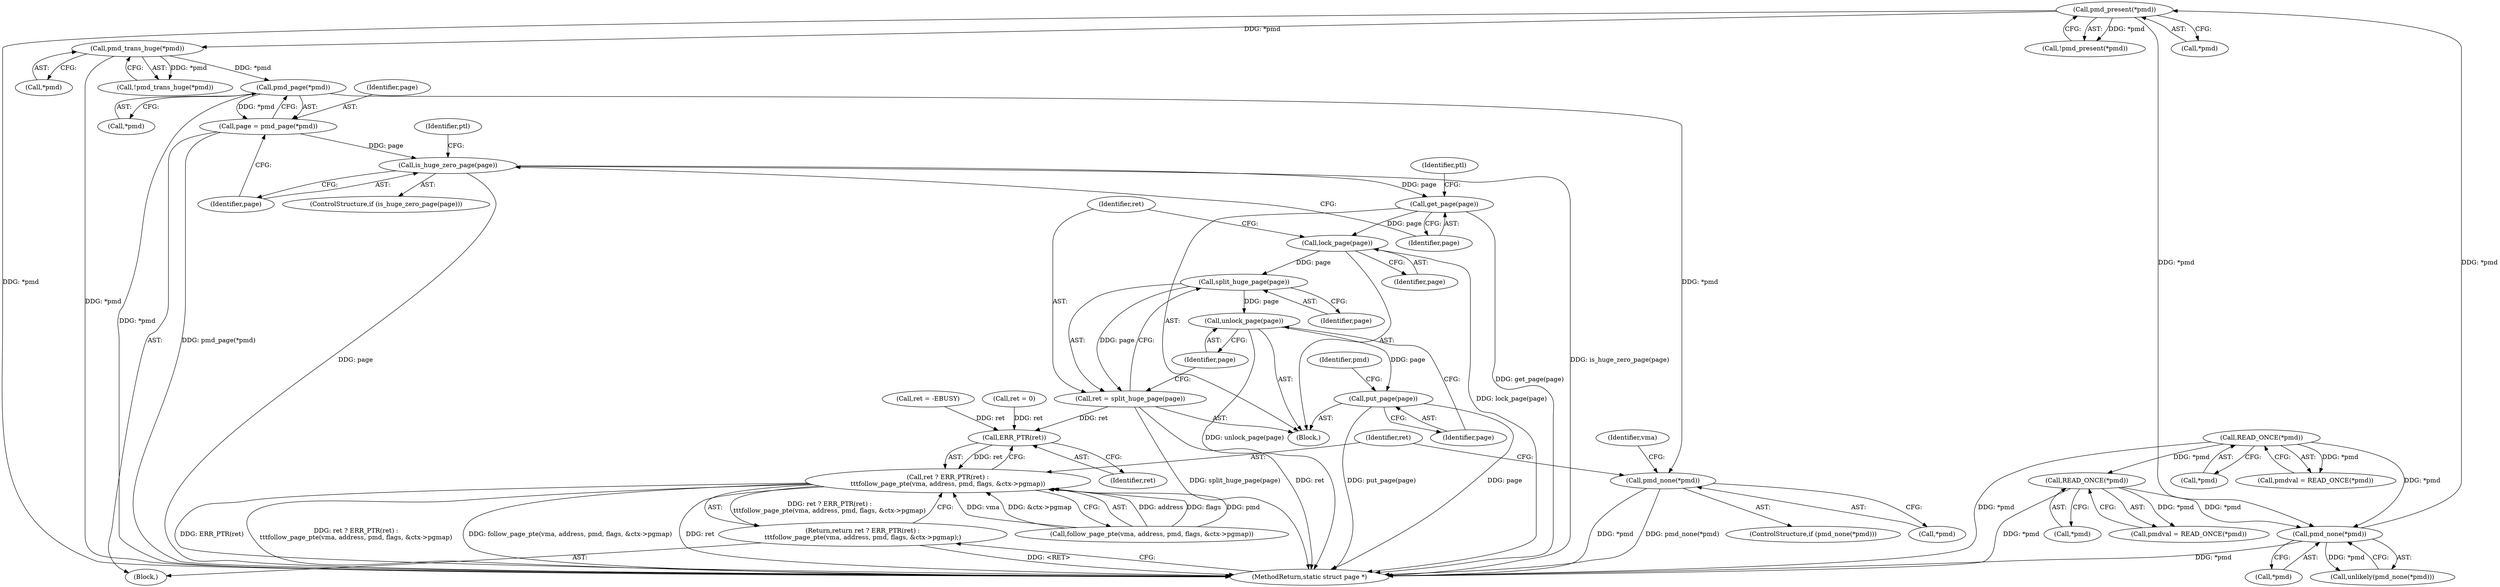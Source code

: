 digraph "0_linux_6b3a707736301c2128ca85ce85fb13f60b5e350a_5@pointer" {
"1000346" [label="(Call,pmd_page(*pmd))"];
"1000322" [label="(Call,pmd_trans_huge(*pmd))"];
"1000299" [label="(Call,pmd_present(*pmd))"];
"1000286" [label="(Call,pmd_none(*pmd))"];
"1000215" [label="(Call,READ_ONCE(*pmd))"];
"1000126" [label="(Call,READ_ONCE(*pmd))"];
"1000344" [label="(Call,page = pmd_page(*pmd))"];
"1000350" [label="(Call,is_huge_zero_page(page))"];
"1000371" [label="(Call,get_page(page))"];
"1000375" [label="(Call,lock_page(page))"];
"1000379" [label="(Call,split_huge_page(page))"];
"1000377" [label="(Call,ret = split_huge_page(page))"];
"1000396" [label="(Call,ERR_PTR(ret))"];
"1000394" [label="(Call,ret ? ERR_PTR(ret) :\n\t\t\tfollow_page_pte(vma, address, pmd, flags, &ctx->pgmap))"];
"1000393" [label="(Return,return ret ? ERR_PTR(ret) :\n\t\t\tfollow_page_pte(vma, address, pmd, flags, &ctx->pgmap);)"];
"1000381" [label="(Call,unlock_page(page))"];
"1000383" [label="(Call,put_page(page))"];
"1000386" [label="(Call,pmd_none(*pmd))"];
"1000346" [label="(Call,pmd_page(*pmd))"];
"1000391" [label="(Identifier,vma)"];
"1000213" [label="(Call,pmdval = READ_ONCE(*pmd))"];
"1000395" [label="(Identifier,ret)"];
"1000285" [label="(Call,unlikely(pmd_none(*pmd)))"];
"1000298" [label="(Call,!pmd_present(*pmd))"];
"1000374" [label="(Identifier,ptl)"];
"1000375" [label="(Call,lock_page(page))"];
"1000377" [label="(Call,ret = split_huge_page(page))"];
"1000383" [label="(Call,put_page(page))"];
"1000393" [label="(Return,return ret ? ERR_PTR(ret) :\n\t\t\tfollow_page_pte(vma, address, pmd, flags, &ctx->pgmap);)"];
"1000321" [label="(Call,!pmd_trans_huge(*pmd))"];
"1000386" [label="(Call,pmd_none(*pmd))"];
"1000378" [label="(Identifier,ret)"];
"1000376" [label="(Identifier,page)"];
"1000127" [label="(Call,*pmd)"];
"1000322" [label="(Call,pmd_trans_huge(*pmd))"];
"1000385" [label="(ControlStructure,if (pmd_none(*pmd)))"];
"1000425" [label="(MethodReturn,static struct page *)"];
"1000370" [label="(Block,)"];
"1000397" [label="(Identifier,ret)"];
"1000384" [label="(Identifier,page)"];
"1000126" [label="(Call,READ_ONCE(*pmd))"];
"1000345" [label="(Identifier,page)"];
"1000342" [label="(Block,)"];
"1000354" [label="(Identifier,ptl)"];
"1000299" [label="(Call,pmd_present(*pmd))"];
"1000351" [label="(Identifier,page)"];
"1000394" [label="(Call,ret ? ERR_PTR(ret) :\n\t\t\tfollow_page_pte(vma, address, pmd, flags, &ctx->pgmap))"];
"1000365" [label="(Call,ret = -EBUSY)"];
"1000347" [label="(Call,*pmd)"];
"1000379" [label="(Call,split_huge_page(page))"];
"1000355" [label="(Call,ret = 0)"];
"1000372" [label="(Identifier,page)"];
"1000381" [label="(Call,unlock_page(page))"];
"1000388" [label="(Identifier,pmd)"];
"1000287" [label="(Call,*pmd)"];
"1000382" [label="(Identifier,page)"];
"1000371" [label="(Call,get_page(page))"];
"1000398" [label="(Call,follow_page_pte(vma, address, pmd, flags, &ctx->pgmap))"];
"1000215" [label="(Call,READ_ONCE(*pmd))"];
"1000396" [label="(Call,ERR_PTR(ret))"];
"1000286" [label="(Call,pmd_none(*pmd))"];
"1000349" [label="(ControlStructure,if (is_huge_zero_page(page)))"];
"1000387" [label="(Call,*pmd)"];
"1000350" [label="(Call,is_huge_zero_page(page))"];
"1000300" [label="(Call,*pmd)"];
"1000344" [label="(Call,page = pmd_page(*pmd))"];
"1000380" [label="(Identifier,page)"];
"1000323" [label="(Call,*pmd)"];
"1000216" [label="(Call,*pmd)"];
"1000124" [label="(Call,pmdval = READ_ONCE(*pmd))"];
"1000346" -> "1000344"  [label="AST: "];
"1000346" -> "1000347"  [label="CFG: "];
"1000347" -> "1000346"  [label="AST: "];
"1000344" -> "1000346"  [label="CFG: "];
"1000346" -> "1000425"  [label="DDG: *pmd"];
"1000346" -> "1000344"  [label="DDG: *pmd"];
"1000322" -> "1000346"  [label="DDG: *pmd"];
"1000346" -> "1000386"  [label="DDG: *pmd"];
"1000322" -> "1000321"  [label="AST: "];
"1000322" -> "1000323"  [label="CFG: "];
"1000323" -> "1000322"  [label="AST: "];
"1000321" -> "1000322"  [label="CFG: "];
"1000322" -> "1000425"  [label="DDG: *pmd"];
"1000322" -> "1000321"  [label="DDG: *pmd"];
"1000299" -> "1000322"  [label="DDG: *pmd"];
"1000299" -> "1000298"  [label="AST: "];
"1000299" -> "1000300"  [label="CFG: "];
"1000300" -> "1000299"  [label="AST: "];
"1000298" -> "1000299"  [label="CFG: "];
"1000299" -> "1000425"  [label="DDG: *pmd"];
"1000299" -> "1000286"  [label="DDG: *pmd"];
"1000299" -> "1000298"  [label="DDG: *pmd"];
"1000286" -> "1000299"  [label="DDG: *pmd"];
"1000286" -> "1000285"  [label="AST: "];
"1000286" -> "1000287"  [label="CFG: "];
"1000287" -> "1000286"  [label="AST: "];
"1000285" -> "1000286"  [label="CFG: "];
"1000286" -> "1000425"  [label="DDG: *pmd"];
"1000286" -> "1000285"  [label="DDG: *pmd"];
"1000215" -> "1000286"  [label="DDG: *pmd"];
"1000126" -> "1000286"  [label="DDG: *pmd"];
"1000215" -> "1000213"  [label="AST: "];
"1000215" -> "1000216"  [label="CFG: "];
"1000216" -> "1000215"  [label="AST: "];
"1000213" -> "1000215"  [label="CFG: "];
"1000215" -> "1000425"  [label="DDG: *pmd"];
"1000215" -> "1000213"  [label="DDG: *pmd"];
"1000126" -> "1000215"  [label="DDG: *pmd"];
"1000126" -> "1000124"  [label="AST: "];
"1000126" -> "1000127"  [label="CFG: "];
"1000127" -> "1000126"  [label="AST: "];
"1000124" -> "1000126"  [label="CFG: "];
"1000126" -> "1000425"  [label="DDG: *pmd"];
"1000126" -> "1000124"  [label="DDG: *pmd"];
"1000344" -> "1000342"  [label="AST: "];
"1000345" -> "1000344"  [label="AST: "];
"1000351" -> "1000344"  [label="CFG: "];
"1000344" -> "1000425"  [label="DDG: pmd_page(*pmd)"];
"1000344" -> "1000350"  [label="DDG: page"];
"1000350" -> "1000349"  [label="AST: "];
"1000350" -> "1000351"  [label="CFG: "];
"1000351" -> "1000350"  [label="AST: "];
"1000354" -> "1000350"  [label="CFG: "];
"1000372" -> "1000350"  [label="CFG: "];
"1000350" -> "1000425"  [label="DDG: page"];
"1000350" -> "1000425"  [label="DDG: is_huge_zero_page(page)"];
"1000350" -> "1000371"  [label="DDG: page"];
"1000371" -> "1000370"  [label="AST: "];
"1000371" -> "1000372"  [label="CFG: "];
"1000372" -> "1000371"  [label="AST: "];
"1000374" -> "1000371"  [label="CFG: "];
"1000371" -> "1000425"  [label="DDG: get_page(page)"];
"1000371" -> "1000375"  [label="DDG: page"];
"1000375" -> "1000370"  [label="AST: "];
"1000375" -> "1000376"  [label="CFG: "];
"1000376" -> "1000375"  [label="AST: "];
"1000378" -> "1000375"  [label="CFG: "];
"1000375" -> "1000425"  [label="DDG: lock_page(page)"];
"1000375" -> "1000379"  [label="DDG: page"];
"1000379" -> "1000377"  [label="AST: "];
"1000379" -> "1000380"  [label="CFG: "];
"1000380" -> "1000379"  [label="AST: "];
"1000377" -> "1000379"  [label="CFG: "];
"1000379" -> "1000377"  [label="DDG: page"];
"1000379" -> "1000381"  [label="DDG: page"];
"1000377" -> "1000370"  [label="AST: "];
"1000378" -> "1000377"  [label="AST: "];
"1000382" -> "1000377"  [label="CFG: "];
"1000377" -> "1000425"  [label="DDG: split_huge_page(page)"];
"1000377" -> "1000425"  [label="DDG: ret"];
"1000377" -> "1000396"  [label="DDG: ret"];
"1000396" -> "1000394"  [label="AST: "];
"1000396" -> "1000397"  [label="CFG: "];
"1000397" -> "1000396"  [label="AST: "];
"1000394" -> "1000396"  [label="CFG: "];
"1000396" -> "1000394"  [label="DDG: ret"];
"1000355" -> "1000396"  [label="DDG: ret"];
"1000365" -> "1000396"  [label="DDG: ret"];
"1000394" -> "1000393"  [label="AST: "];
"1000394" -> "1000398"  [label="CFG: "];
"1000395" -> "1000394"  [label="AST: "];
"1000398" -> "1000394"  [label="AST: "];
"1000393" -> "1000394"  [label="CFG: "];
"1000394" -> "1000425"  [label="DDG: ERR_PTR(ret)"];
"1000394" -> "1000425"  [label="DDG: ret ? ERR_PTR(ret) :\n\t\t\tfollow_page_pte(vma, address, pmd, flags, &ctx->pgmap)"];
"1000394" -> "1000425"  [label="DDG: follow_page_pte(vma, address, pmd, flags, &ctx->pgmap)"];
"1000394" -> "1000425"  [label="DDG: ret"];
"1000394" -> "1000393"  [label="DDG: ret ? ERR_PTR(ret) :\n\t\t\tfollow_page_pte(vma, address, pmd, flags, &ctx->pgmap)"];
"1000398" -> "1000394"  [label="DDG: address"];
"1000398" -> "1000394"  [label="DDG: flags"];
"1000398" -> "1000394"  [label="DDG: pmd"];
"1000398" -> "1000394"  [label="DDG: vma"];
"1000398" -> "1000394"  [label="DDG: &ctx->pgmap"];
"1000393" -> "1000342"  [label="AST: "];
"1000425" -> "1000393"  [label="CFG: "];
"1000393" -> "1000425"  [label="DDG: <RET>"];
"1000381" -> "1000370"  [label="AST: "];
"1000381" -> "1000382"  [label="CFG: "];
"1000382" -> "1000381"  [label="AST: "];
"1000384" -> "1000381"  [label="CFG: "];
"1000381" -> "1000425"  [label="DDG: unlock_page(page)"];
"1000381" -> "1000383"  [label="DDG: page"];
"1000383" -> "1000370"  [label="AST: "];
"1000383" -> "1000384"  [label="CFG: "];
"1000384" -> "1000383"  [label="AST: "];
"1000388" -> "1000383"  [label="CFG: "];
"1000383" -> "1000425"  [label="DDG: put_page(page)"];
"1000383" -> "1000425"  [label="DDG: page"];
"1000386" -> "1000385"  [label="AST: "];
"1000386" -> "1000387"  [label="CFG: "];
"1000387" -> "1000386"  [label="AST: "];
"1000391" -> "1000386"  [label="CFG: "];
"1000395" -> "1000386"  [label="CFG: "];
"1000386" -> "1000425"  [label="DDG: *pmd"];
"1000386" -> "1000425"  [label="DDG: pmd_none(*pmd)"];
}
